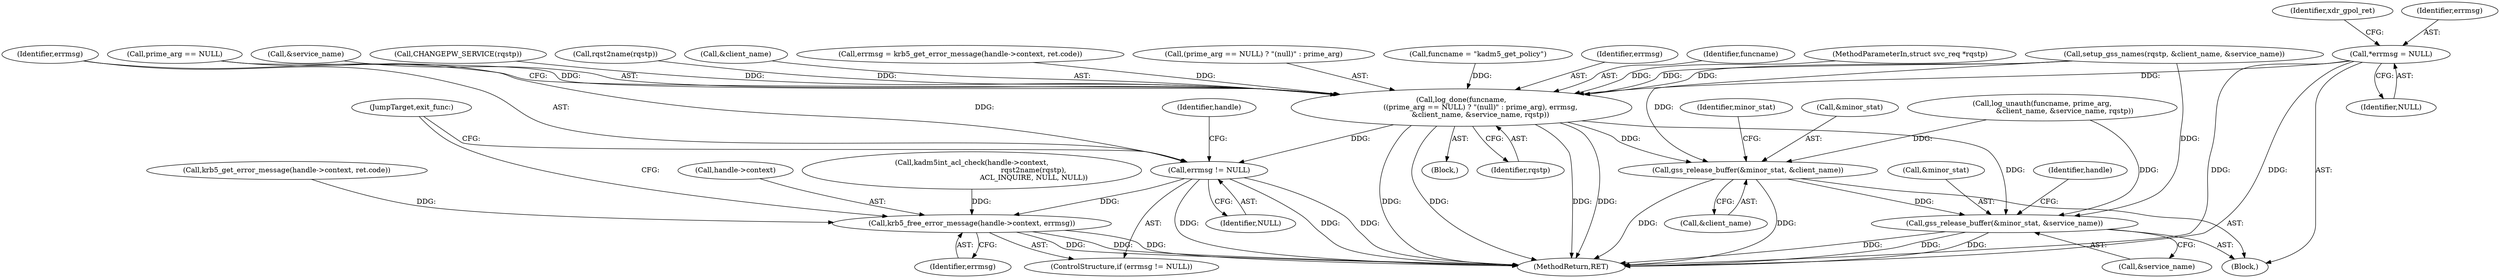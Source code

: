 digraph "0_krb5_83ed75feba32e46f736fcce0d96a0445f29b96c2_8@pointer" {
"1000120" [label="(Call,*errmsg = NULL)"];
"1000311" [label="(Call,log_done(funcname,\n                 ((prime_arg == NULL) ? \"(null)\" : prime_arg), errmsg,\n                 &client_name, &service_name, rqstp))"];
"1000326" [label="(Call,errmsg != NULL)"];
"1000329" [label="(Call,krb5_free_error_message(handle->context, errmsg))"];
"1000345" [label="(Call,gss_release_buffer(&minor_stat, &client_name))"];
"1000350" [label="(Call,gss_release_buffer(&minor_stat, &service_name))"];
"1000312" [label="(Identifier,funcname)"];
"1000329" [label="(Call,krb5_free_error_message(handle->context, errmsg))"];
"1000120" [label="(Call,*errmsg = NULL)"];
"1000352" [label="(Identifier,minor_stat)"];
"1000103" [label="(Block,)"];
"1000327" [label="(Identifier,errmsg)"];
"1000344" [label="(JumpTarget,exit_func:)"];
"1000348" [label="(Call,&client_name)"];
"1000351" [label="(Call,&minor_stat)"];
"1000191" [label="(Call,kadm5int_acl_check(handle->context,\n                                                       rqst2name(rqstp),\n                                                       ACL_INQUIRE, NULL, NULL))"];
"1000313" [label="(Call,(prime_arg == NULL) ? \"(null)\" : prime_arg)"];
"1000328" [label="(Identifier,NULL)"];
"1000331" [label="(Identifier,handle)"];
"1000157" [label="(Call,funcname = \"kadm5_get_policy\")"];
"1000319" [label="(Identifier,errmsg)"];
"1000314" [label="(Call,prime_arg == NULL)"];
"1000324" [label="(Identifier,rqstp)"];
"1000356" [label="(Identifier,handle)"];
"1000162" [label="(Call,setup_gss_names(rqstp, &client_name, &service_name))"];
"1000325" [label="(ControlStructure,if (errmsg != NULL))"];
"1000102" [label="(MethodParameterIn,struct svc_req *rqstp)"];
"1000353" [label="(Call,&service_name)"];
"1000322" [label="(Call,&service_name)"];
"1000189" [label="(Call,CHANGEPW_SERVICE(rqstp))"];
"1000360" [label="(MethodReturn,RET)"];
"1000282" [label="(Block,)"];
"1000336" [label="(Call,log_unauth(funcname, prime_arg,\n                    &client_name, &service_name, rqstp))"];
"1000195" [label="(Call,rqst2name(rqstp))"];
"1000346" [label="(Call,&minor_stat)"];
"1000124" [label="(Identifier,xdr_gpol_ret)"];
"1000345" [label="(Call,gss_release_buffer(&minor_stat, &client_name))"];
"1000350" [label="(Call,gss_release_buffer(&minor_stat, &service_name))"];
"1000333" [label="(Identifier,errmsg)"];
"1000304" [label="(Call,krb5_get_error_message(handle->context, ret.code))"];
"1000122" [label="(Identifier,NULL)"];
"1000320" [label="(Call,&client_name)"];
"1000121" [label="(Identifier,errmsg)"];
"1000302" [label="(Call,errmsg = krb5_get_error_message(handle->context, ret.code))"];
"1000330" [label="(Call,handle->context)"];
"1000311" [label="(Call,log_done(funcname,\n                 ((prime_arg == NULL) ? \"(null)\" : prime_arg), errmsg,\n                 &client_name, &service_name, rqstp))"];
"1000326" [label="(Call,errmsg != NULL)"];
"1000120" -> "1000103"  [label="AST: "];
"1000120" -> "1000122"  [label="CFG: "];
"1000121" -> "1000120"  [label="AST: "];
"1000122" -> "1000120"  [label="AST: "];
"1000124" -> "1000120"  [label="CFG: "];
"1000120" -> "1000360"  [label="DDG: "];
"1000120" -> "1000360"  [label="DDG: "];
"1000120" -> "1000311"  [label="DDG: "];
"1000311" -> "1000282"  [label="AST: "];
"1000311" -> "1000324"  [label="CFG: "];
"1000312" -> "1000311"  [label="AST: "];
"1000313" -> "1000311"  [label="AST: "];
"1000319" -> "1000311"  [label="AST: "];
"1000320" -> "1000311"  [label="AST: "];
"1000322" -> "1000311"  [label="AST: "];
"1000324" -> "1000311"  [label="AST: "];
"1000327" -> "1000311"  [label="CFG: "];
"1000311" -> "1000360"  [label="DDG: "];
"1000311" -> "1000360"  [label="DDG: "];
"1000311" -> "1000360"  [label="DDG: "];
"1000311" -> "1000360"  [label="DDG: "];
"1000157" -> "1000311"  [label="DDG: "];
"1000314" -> "1000311"  [label="DDG: "];
"1000302" -> "1000311"  [label="DDG: "];
"1000162" -> "1000311"  [label="DDG: "];
"1000162" -> "1000311"  [label="DDG: "];
"1000189" -> "1000311"  [label="DDG: "];
"1000195" -> "1000311"  [label="DDG: "];
"1000102" -> "1000311"  [label="DDG: "];
"1000311" -> "1000326"  [label="DDG: "];
"1000311" -> "1000345"  [label="DDG: "];
"1000311" -> "1000350"  [label="DDG: "];
"1000326" -> "1000325"  [label="AST: "];
"1000326" -> "1000328"  [label="CFG: "];
"1000327" -> "1000326"  [label="AST: "];
"1000328" -> "1000326"  [label="AST: "];
"1000331" -> "1000326"  [label="CFG: "];
"1000344" -> "1000326"  [label="CFG: "];
"1000326" -> "1000360"  [label="DDG: "];
"1000326" -> "1000360"  [label="DDG: "];
"1000326" -> "1000360"  [label="DDG: "];
"1000314" -> "1000326"  [label="DDG: "];
"1000326" -> "1000329"  [label="DDG: "];
"1000329" -> "1000325"  [label="AST: "];
"1000329" -> "1000333"  [label="CFG: "];
"1000330" -> "1000329"  [label="AST: "];
"1000333" -> "1000329"  [label="AST: "];
"1000344" -> "1000329"  [label="CFG: "];
"1000329" -> "1000360"  [label="DDG: "];
"1000329" -> "1000360"  [label="DDG: "];
"1000329" -> "1000360"  [label="DDG: "];
"1000304" -> "1000329"  [label="DDG: "];
"1000191" -> "1000329"  [label="DDG: "];
"1000345" -> "1000103"  [label="AST: "];
"1000345" -> "1000348"  [label="CFG: "];
"1000346" -> "1000345"  [label="AST: "];
"1000348" -> "1000345"  [label="AST: "];
"1000352" -> "1000345"  [label="CFG: "];
"1000345" -> "1000360"  [label="DDG: "];
"1000345" -> "1000360"  [label="DDG: "];
"1000162" -> "1000345"  [label="DDG: "];
"1000336" -> "1000345"  [label="DDG: "];
"1000345" -> "1000350"  [label="DDG: "];
"1000350" -> "1000103"  [label="AST: "];
"1000350" -> "1000353"  [label="CFG: "];
"1000351" -> "1000350"  [label="AST: "];
"1000353" -> "1000350"  [label="AST: "];
"1000356" -> "1000350"  [label="CFG: "];
"1000350" -> "1000360"  [label="DDG: "];
"1000350" -> "1000360"  [label="DDG: "];
"1000350" -> "1000360"  [label="DDG: "];
"1000162" -> "1000350"  [label="DDG: "];
"1000336" -> "1000350"  [label="DDG: "];
}
